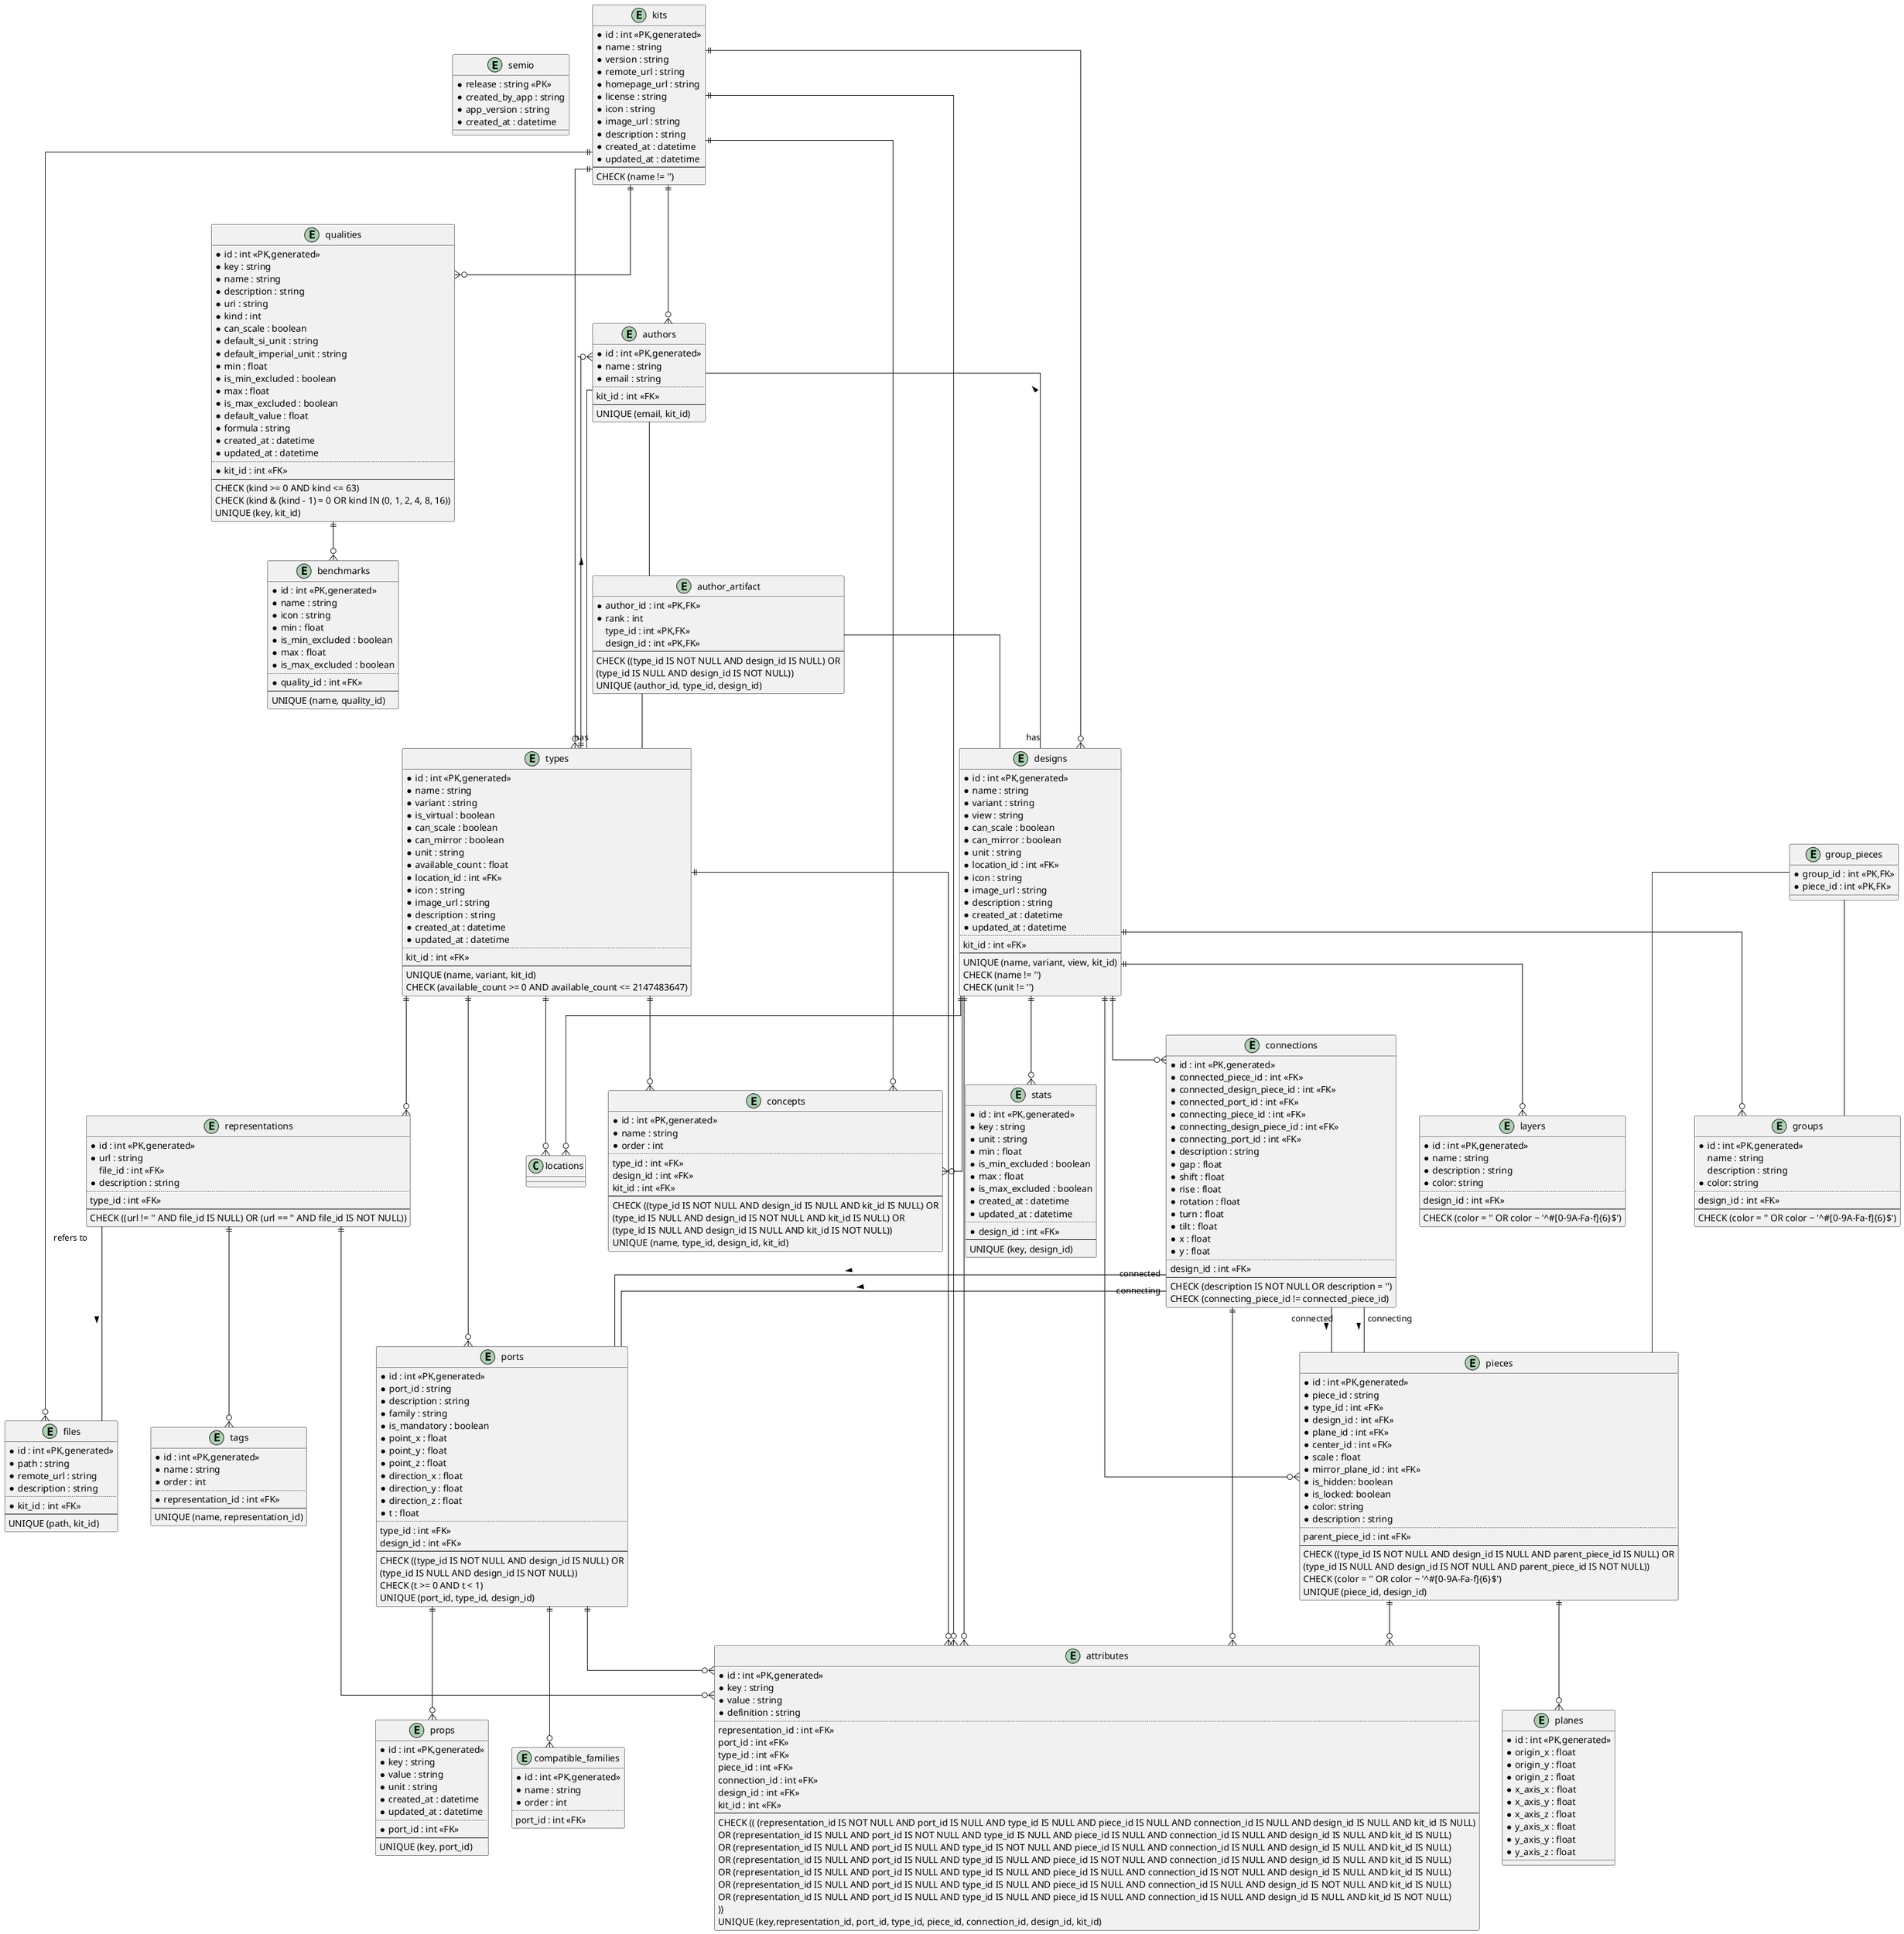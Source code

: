 @startuml "data architecture"
skinparam linetype ortho

entity semio {
    *release : string <<PK>>
    *created_by_app : string
    *app_version : string
    *created_at : datetime
}

entity attributes {
    *id : int <<PK,generated>>
    *key : string
    *value : string
    *definition : string
    ..
    representation_id : int <<FK>>
    port_id : int <<FK>>
    type_id : int <<FK>>
    piece_id : int <<FK>>
    connection_id : int <<FK>>
    design_id : int <<FK>>
    kit_id : int <<FK>>
    --
    CHECK (( (representation_id IS NOT NULL AND port_id IS NULL AND type_id IS NULL AND piece_id IS NULL AND connection_id IS NULL AND design_id IS NULL AND kit_id IS NULL)
        OR (representation_id IS NULL AND port_id IS NOT NULL AND type_id IS NULL AND piece_id IS NULL AND connection_id IS NULL AND design_id IS NULL AND kit_id IS NULL)
        OR (representation_id IS NULL AND port_id IS NULL AND type_id IS NOT NULL AND piece_id IS NULL AND connection_id IS NULL AND design_id IS NULL AND kit_id IS NULL)
        OR (representation_id IS NULL AND port_id IS NULL AND type_id IS NULL AND piece_id IS NOT NULL AND connection_id IS NULL AND design_id IS NULL AND kit_id IS NULL)
        OR (representation_id IS NULL AND port_id IS NULL AND type_id IS NULL AND piece_id IS NULL AND connection_id IS NOT NULL AND design_id IS NULL AND kit_id IS NULL)
        OR (representation_id IS NULL AND port_id IS NULL AND type_id IS NULL AND piece_id IS NULL AND connection_id IS NULL AND design_id IS NOT NULL AND kit_id IS NULL)
        OR (representation_id IS NULL AND port_id IS NULL AND type_id IS NULL AND piece_id IS NULL AND connection_id IS NULL AND design_id IS NULL AND kit_id IS NOT NULL)
        ))
    UNIQUE (key,representation_id, port_id, type_id, piece_id, connection_id, design_id, kit_id)
}

entity files {
    *id : int <<PK,generated>>
    *path : string
    *remote_url : string
    *description : string
    ..
    *kit_id : int <<FK>>
    --
    UNIQUE (path, kit_id)
}

entity qualities {
    *id : int <<PK,generated>>
    *key : string
    *name : string
    *description : string
    *uri : string
    *kind : int
    *can_scale : boolean
    *default_si_unit : string
    *default_imperial_unit : string
    *min : float
    *is_min_excluded : boolean
    *max : float
    *is_max_excluded : boolean
    *default_value : float
    *formula : string
    *created_at : datetime
    *updated_at : datetime
    ..
    *kit_id : int <<FK>>
    --
    CHECK (kind >= 0 AND kind <= 63)
    CHECK (kind & (kind - 1) = 0 OR kind IN (0, 1, 2, 4, 8, 16))
    UNIQUE (key, kit_id)
}

entity benchmarks {
    *id : int <<PK,generated>>
    *name : string
    *icon : string
    *min : float
    *is_min_excluded : boolean
    *max : float
    *is_max_excluded : boolean
    ..
    *quality_id : int <<FK>>
    --
    UNIQUE (name, quality_id)
}

entity props {
    *id : int <<PK,generated>>
    *key : string
    *value : string
    *unit : string
    *created_at : datetime
    *updated_at : datetime
    ..
    *port_id : int <<FK>>
    --
    UNIQUE (key, port_id)
}

entity stats {
    *id : int <<PK,generated>>
    *key : string
    *unit : string
    *min : float
    *is_min_excluded : boolean
    *max : float
    *is_max_excluded : boolean
    *created_at : datetime
    *updated_at : datetime
    ..
    *design_id : int <<FK>>
    --
    UNIQUE (key, design_id)
}

entity tags {
    *id : int <<PK,generated>>
    *name : string
    *order : int
    ..
    *representation_id : int <<FK>>
    --
    UNIQUE (name, representation_id)
}

entity concepts {
    *id : int <<PK,generated>>
    *name : string
    *order : int
    ..
    type_id : int <<FK>>
    design_id : int <<FK>>
    kit_id : int <<FK>>
    --
    CHECK ((type_id IS NOT NULL AND design_id IS NULL AND kit_id IS NULL) OR
           (type_id IS NULL AND design_id IS NOT NULL AND kit_id IS NULL) OR
           (type_id IS NULL AND design_id IS NULL AND kit_id IS NOT NULL))
    UNIQUE (name, type_id, design_id, kit_id)
}

entity representations {
    *id : int <<PK,generated>>
    *url : string
    file_id : int <<FK>>
    *description : string
    ..
    type_id : int <<FK>>
    --
    CHECK ((url != '' AND file_id IS NULL) OR (url == '' AND file_id IS NOT NULL))
}

entity planes {
    *id : int <<PK,generated>>
    *origin_x : float
    *origin_y : float
    *origin_z : float
    *x_axis_x : float
    *x_axis_y : float
    *x_axis_z : float
    *y_axis_x : float
    *y_axis_y : float
    *y_axis_z : float
}

entity compatible_families {
  *id : int <<PK,generated>>
  *name : string
  *order : int
  ..
  port_id : int <<FK>>
}

entity ports {
    *id : int <<PK,generated>>
    *port_id : string
    *description : string
    *family : string
    *is_mandatory : boolean
    *point_x : float
    *point_y : float
    *point_z : float
    *direction_x : float
    *direction_y : float
    *direction_z : float
    *t : float
    ..
    type_id : int <<FK>>
    design_id : int <<FK>>
    --
    CHECK ((type_id IS NOT NULL AND design_id IS NULL) OR
           (type_id IS NULL AND design_id IS NOT NULL))
    CHECK (t >= 0 AND t < 1)
    UNIQUE (port_id, type_id, design_id)
}

entity authors {
    *id : int <<PK,generated>>
    *name : string
    *email : string
    ..
    kit_id : int <<FK>>
    --
    UNIQUE (email, kit_id)
}

entity author_artifact {
    *author_id : int <<PK,FK>>
    *rank : int
    type_id : int <<PK,FK>>
    design_id : int <<PK,FK>>
    --
    CHECK ((type_id IS NOT NULL AND design_id IS NULL) OR
           (type_id IS NULL AND design_id IS NOT NULL))
    UNIQUE (author_id, type_id, design_id)
}

entity types {
    *id : int <<PK,generated>>
    *name : string
    *variant : string
    *is_virtual : boolean
    *can_scale : boolean
    *can_mirror : boolean
    *unit : string
    *available_count : float
    *location_id : int <<FK>>
    *icon : string
    *image_url : string
    *description : string
    *created_at : datetime
    *updated_at : datetime
    ..
    kit_id : int <<FK>>
    --
    UNIQUE (name, variant, kit_id)
    CHECK (available_count >= 0 AND available_count <= 2147483647)
}

entity pieces {
    *id : int <<PK,generated>>
    *piece_id : string
    *type_id : int <<FK>>
    *design_id : int <<FK>>
    *plane_id : int <<FK>>
    *center_id : int <<FK>>
    *scale : float
    *mirror_plane_id : int <<FK>>
    *is_hidden: boolean
    *is_locked: boolean
    *color: string
    *description : string
    ..
    parent_piece_id : int <<FK>>
    --
    CHECK ((type_id IS NOT NULL AND design_id IS NULL AND parent_piece_id IS NULL) OR
           (type_id IS NULL AND design_id IS NOT NULL AND parent_piece_id IS NOT NULL))
    CHECK (color = '' OR color ~ '^#[0-9A-Fa-f]{6}$')
    UNIQUE (piece_id, design_id)
}

entity connections {
    *id : int <<PK,generated>>
    *connected_piece_id : int <<FK>>
    *connected_design_piece_id : int <<FK>>
    *connected_port_id : int <<FK>>
    *connecting_piece_id : int <<FK>>
    *connecting_design_piece_id : int <<FK>>
    *connecting_port_id : int <<FK>>
    *description : string
    *gap : float
    *shift : float
    *rise : float
    *rotation : float
    *turn : float
    *tilt : float
    *x : float
    *y : float
    ..
    design_id : int <<FK>>
    --
    CHECK (description IS NOT NULL OR description = '')
    CHECK (connecting_piece_id != connected_piece_id)
}

entity layers {
    *id : int <<PK,generated>>
    *name : string
    *description : string
    *color: string
    ..
    design_id : int <<FK>>
    --
    CHECK (color = '' OR color ~ '^#[0-9A-Fa-f]{6}$')
}

entity groups {
    *id : int <<PK,generated>>
    name : string
    description : string
    *color: string
    ..
    design_id : int <<FK>>
    --
    CHECK (color = '' OR color ~ '^#[0-9A-Fa-f]{6}$')
}

entity group_pieces {
    *group_id : int <<PK,FK>>
    *piece_id : int <<PK,FK>>
}

entity designs {
    *id : int <<PK,generated>>
    *name : string
    *variant : string
    *view : string
    *can_scale : boolean
    *can_mirror : boolean
    *unit : string
    *location_id : int <<FK>>
    *icon : string
    *image_url : string
    *description : string
    *created_at : datetime
    *updated_at : datetime
    ..
    kit_id : int <<FK>>
    --
    UNIQUE (name, variant, view, kit_id)
    CHECK (name != '')
    CHECK (unit != '')
}

entity kits {
    *id : int <<PK,generated>>
    *name : string
    *version : string
    *remote_url : string
    *homepage_url : string
    *license : string
    *icon : string
    *image_url : string
    *description : string
    *created_at : datetime
    *updated_at : datetime
    --
    CHECK (name != '')
}

kits ||--o{ types
kits ||--o{ designs
kits ||--o{ authors
kits ||--o{ qualities
kits ||--o{ attributes
kits ||--o{ concepts
kits ||--o{ files

types ||--o{ locations
designs ||--o{ locations

designs ||--o{ layers
designs ||--o{ pieces
designs ||--o{ groups
designs ||--o{ connections
designs ||--o{ stats
designs ||--o{ attributes
designs ||--o{ concepts
designs -- authors : "has" >

group_pieces -- groups
group_pieces -- pieces

types ||--o{ representations
types ||--o{ ports
types ||--o{ authors
types ||--o{ attributes
types ||--o{ concepts
types -- authors : "has" >

pieces ||--o{ planes
pieces ||--o{ attributes

connections ||--o{ attributes

representations ||--o{ tags
representations ||--o{ attributes
representations -- files : "refers to" >

ports ||--o{ compatible_families
ports ||--o{ attributes
ports ||--o{ props

qualities ||--o{ benchmarks

connections -- pieces : "connected" >
connections -- pieces : "connecting" >
connections -- ports : "connected" >
connections -- ports : "connecting" >

authors -- author_artifact
author_artifact -- types
author_artifact -- designs

@enduml